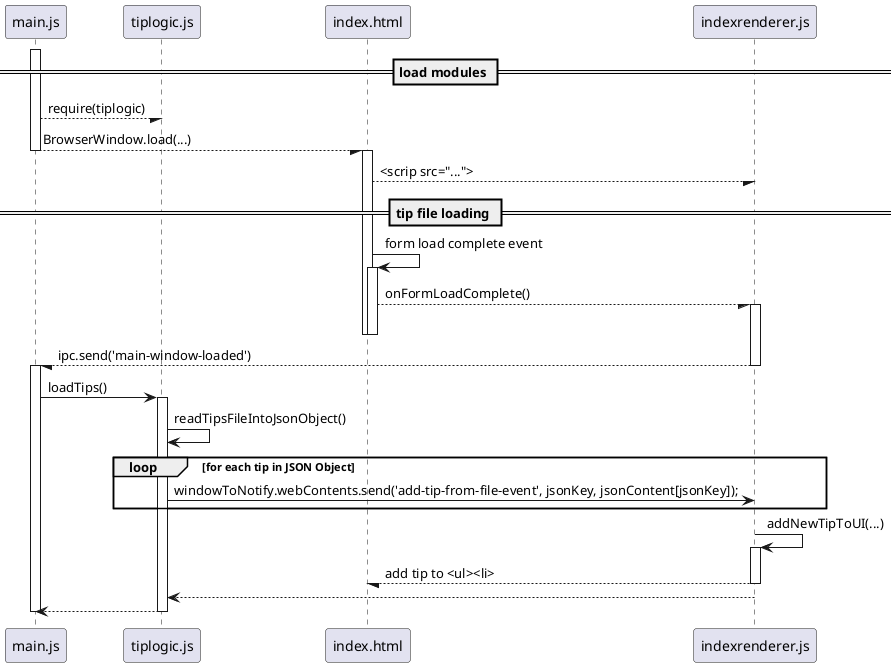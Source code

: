 @startuml

== load modules ==
activate main.js
main.js --/ tiplogic.js : require(tiplogic)
main.js --/ index.html : BrowserWindow.load(...)
deactivate main.js
activate index.html

index.html --/ indexrenderer.js : <scrip src="...">

== tip file loading ==
index.html -> index.html : form load complete event
activate index.html
index.html --/ indexrenderer.js : onFormLoadComplete()
activate indexrenderer.js
deactivate index.html
deactivate index.html

indexrenderer.js --/ main.js : ipc.send('main-window-loaded')
deactivate indexrenderer.js
activate main.js

main.js -> tiplogic.js : loadTips()
activate tiplogic.js
tiplogic.js -> tiplogic.js : readTipsFileIntoJsonObject()
loop for each tip in JSON Object
  tiplogic.js -> indexrenderer.js : windowToNotify.webContents.send('add-tip-from-file-event', jsonKey, jsonContent[jsonKey]);
end loop
activate indexrenderer.js
indexrenderer.js -> indexrenderer.js : addNewTipToUI(...)
activate indexrenderer.js
indexrenderer.js --/ index.html : add tip to <ul><li>
deactivate indexrenderer.js
tiplogic.js <-- indexrenderer.js
deactivate indexrenderer.js
main.js <-- tiplogic.js
deactivate tiplogic.js
deactivate main.js





@enduml
